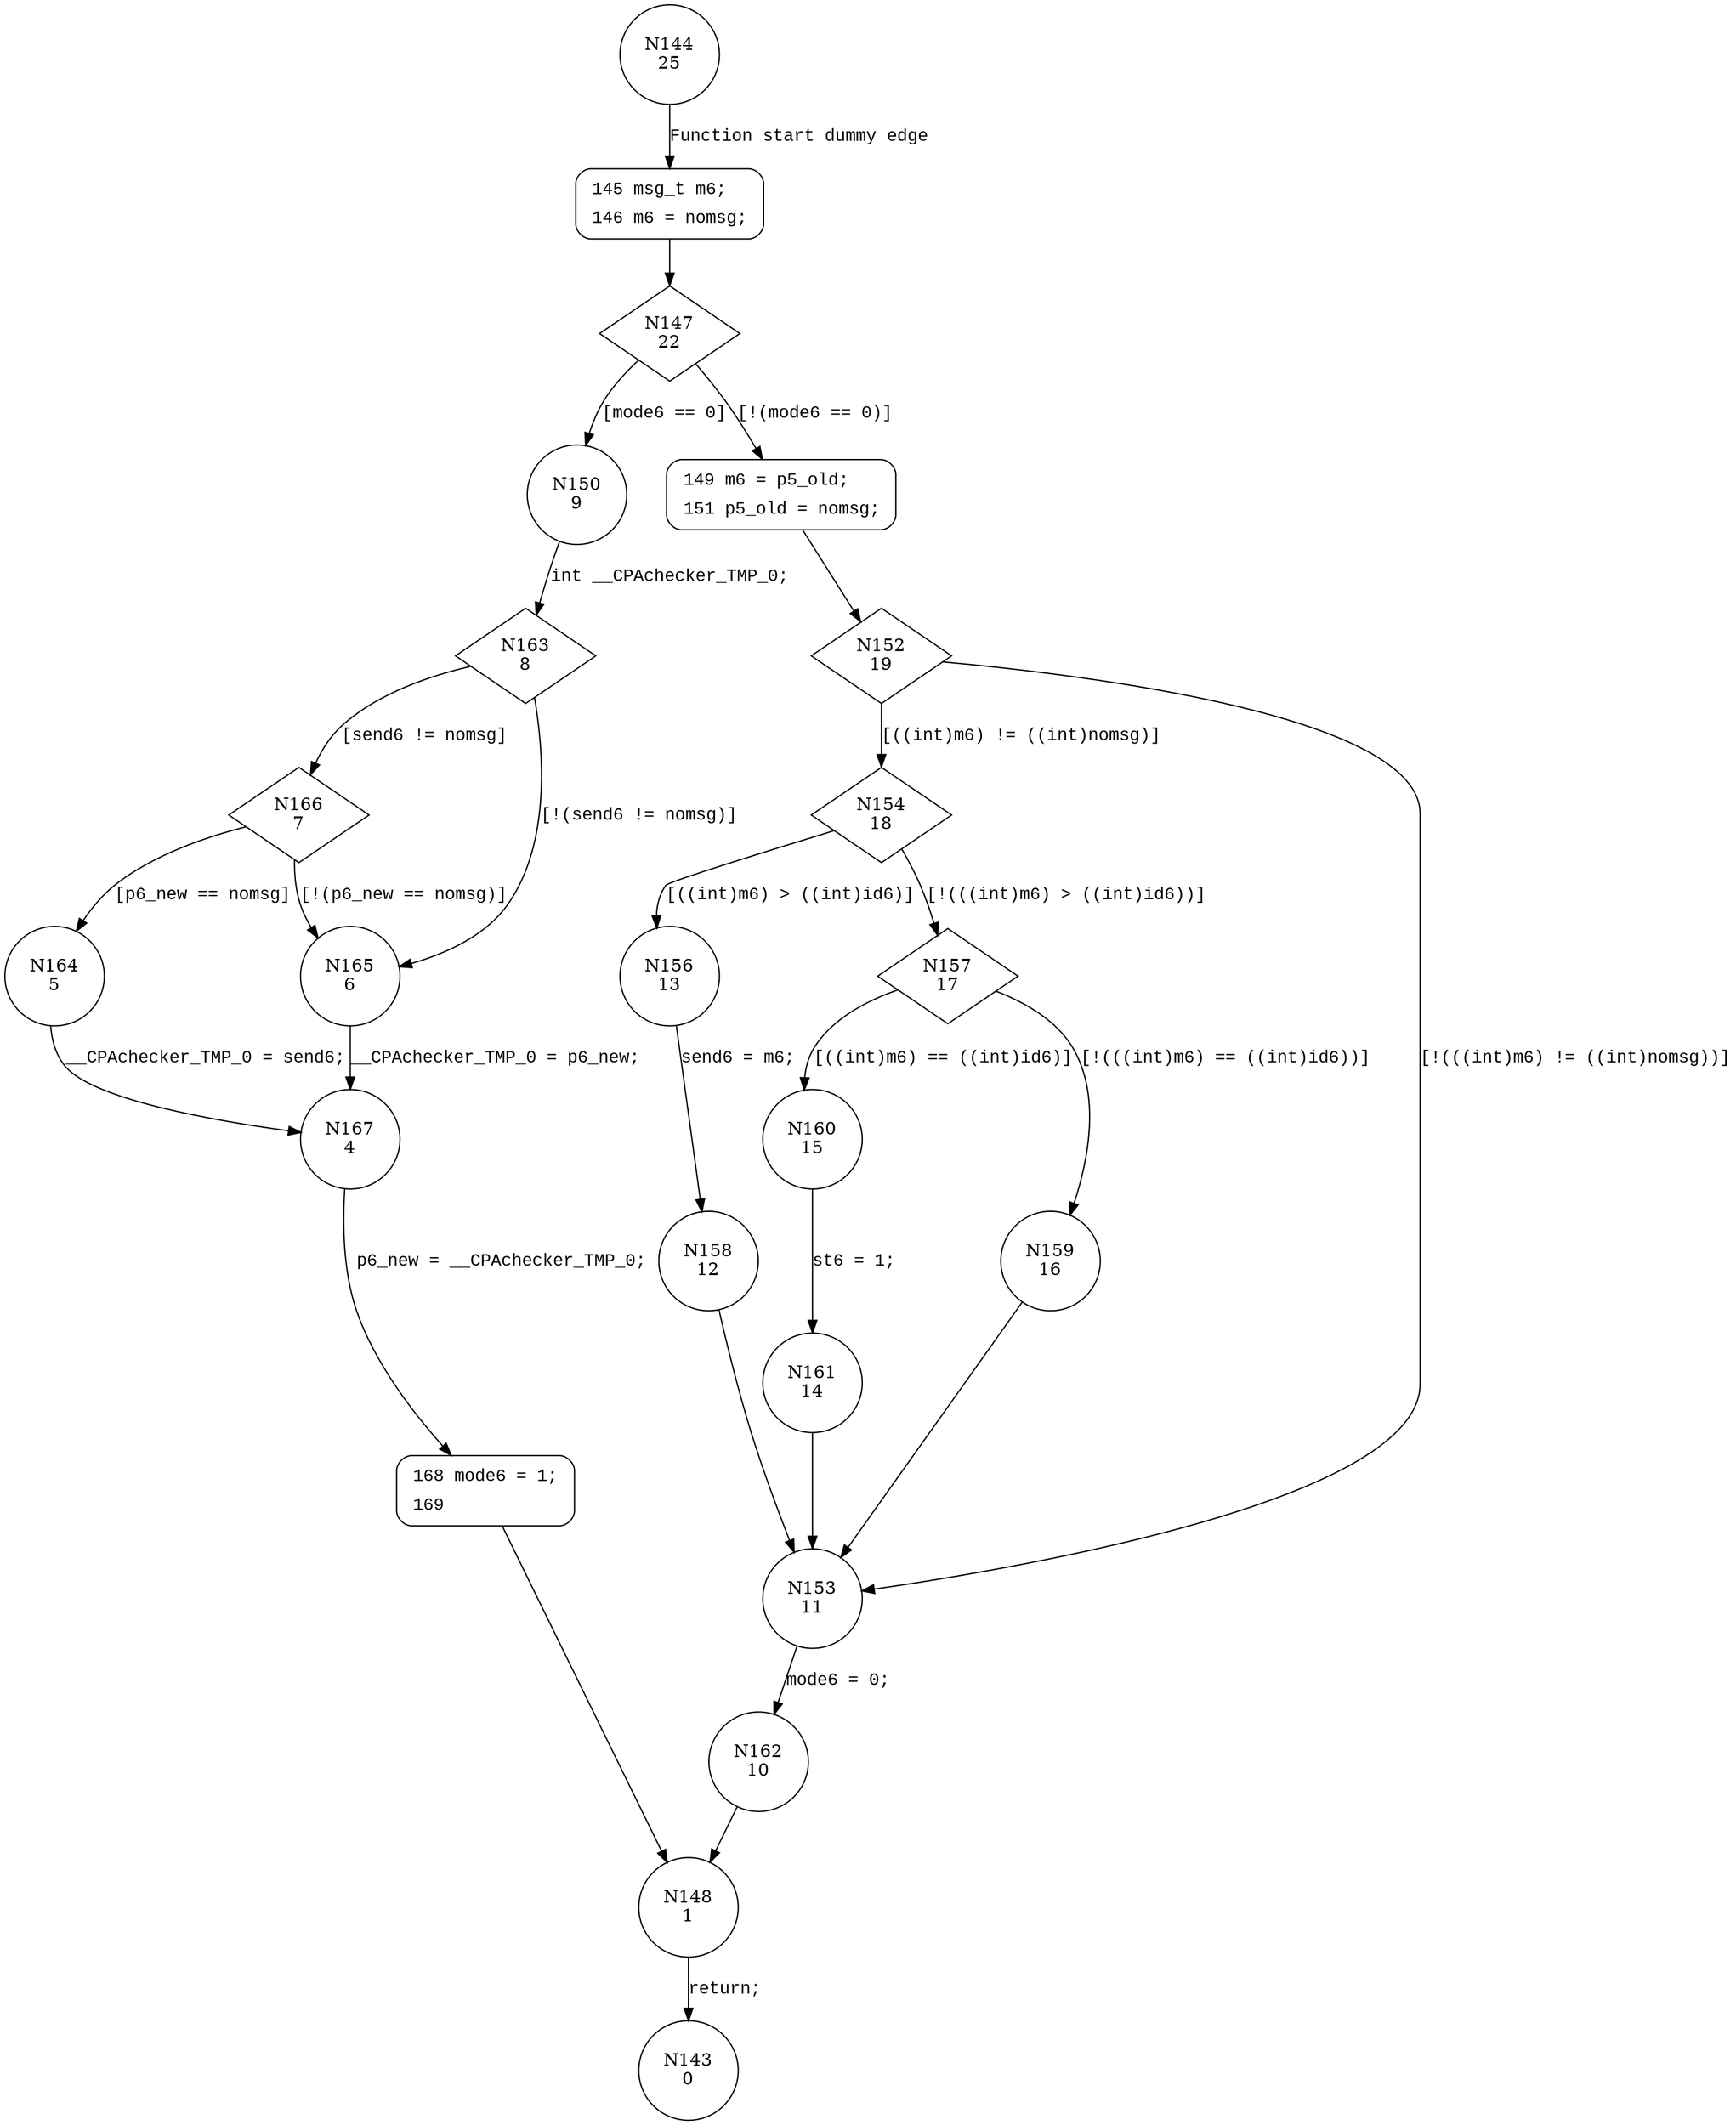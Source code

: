 digraph node6 {
144 [shape="circle" label="N144\n25"]
145 [shape="circle" label="N145\n24"]
147 [shape="diamond" label="N147\n22"]
150 [shape="circle" label="N150\n9"]
149 [shape="circle" label="N149\n21"]
152 [shape="diamond" label="N152\n19"]
154 [shape="diamond" label="N154\n18"]
153 [shape="circle" label="N153\n11"]
162 [shape="circle" label="N162\n10"]
148 [shape="circle" label="N148\n1"]
143 [shape="circle" label="N143\n0"]
156 [shape="circle" label="N156\n13"]
157 [shape="diamond" label="N157\n17"]
160 [shape="circle" label="N160\n15"]
159 [shape="circle" label="N159\n16"]
161 [shape="circle" label="N161\n14"]
158 [shape="circle" label="N158\n12"]
163 [shape="diamond" label="N163\n8"]
166 [shape="diamond" label="N166\n7"]
165 [shape="circle" label="N165\n6"]
167 [shape="circle" label="N167\n4"]
168 [shape="circle" label="N168\n3"]
164 [shape="circle" label="N164\n5"]
145 [style="filled,bold" penwidth="1" fillcolor="white" fontname="Courier New" shape="Mrecord" label=<<table border="0" cellborder="0" cellpadding="3" bgcolor="white"><tr><td align="right">145</td><td align="left">msg_t m6;</td></tr><tr><td align="right">146</td><td align="left">m6 = nomsg;</td></tr></table>>]
145 -> 147[label=""]
149 [style="filled,bold" penwidth="1" fillcolor="white" fontname="Courier New" shape="Mrecord" label=<<table border="0" cellborder="0" cellpadding="3" bgcolor="white"><tr><td align="right">149</td><td align="left">m6 = p5_old;</td></tr><tr><td align="right">151</td><td align="left">p5_old = nomsg;</td></tr></table>>]
149 -> 152[label=""]
168 [style="filled,bold" penwidth="1" fillcolor="white" fontname="Courier New" shape="Mrecord" label=<<table border="0" cellborder="0" cellpadding="3" bgcolor="white"><tr><td align="right">168</td><td align="left">mode6 = 1;</td></tr><tr><td align="right">169</td><td align="left"></td></tr></table>>]
168 -> 148[label=""]
144 -> 145 [label="Function start dummy edge" fontname="Courier New"]
147 -> 150 [label="[mode6 == 0]" fontname="Courier New"]
147 -> 149 [label="[!(mode6 == 0)]" fontname="Courier New"]
152 -> 154 [label="[((int)m6) != ((int)nomsg)]" fontname="Courier New"]
152 -> 153 [label="[!(((int)m6) != ((int)nomsg))]" fontname="Courier New"]
153 -> 162 [label="mode6 = 0;" fontname="Courier New"]
148 -> 143 [label="return;" fontname="Courier New"]
154 -> 156 [label="[((int)m6) > ((int)id6)]" fontname="Courier New"]
154 -> 157 [label="[!(((int)m6) > ((int)id6))]" fontname="Courier New"]
157 -> 160 [label="[((int)m6) == ((int)id6)]" fontname="Courier New"]
157 -> 159 [label="[!(((int)m6) == ((int)id6))]" fontname="Courier New"]
160 -> 161 [label="st6 = 1;" fontname="Courier New"]
156 -> 158 [label="send6 = m6;" fontname="Courier New"]
150 -> 163 [label="int __CPAchecker_TMP_0;" fontname="Courier New"]
163 -> 166 [label="[send6 != nomsg]" fontname="Courier New"]
163 -> 165 [label="[!(send6 != nomsg)]" fontname="Courier New"]
165 -> 167 [label="__CPAchecker_TMP_0 = p6_new;" fontname="Courier New"]
167 -> 168 [label="p6_new = __CPAchecker_TMP_0;" fontname="Courier New"]
166 -> 164 [label="[p6_new == nomsg]" fontname="Courier New"]
166 -> 165 [label="[!(p6_new == nomsg)]" fontname="Courier New"]
162 -> 148 [label="" fontname="Courier New"]
159 -> 153 [label="" fontname="Courier New"]
161 -> 153 [label="" fontname="Courier New"]
158 -> 153 [label="" fontname="Courier New"]
164 -> 167 [label="__CPAchecker_TMP_0 = send6;" fontname="Courier New"]
}